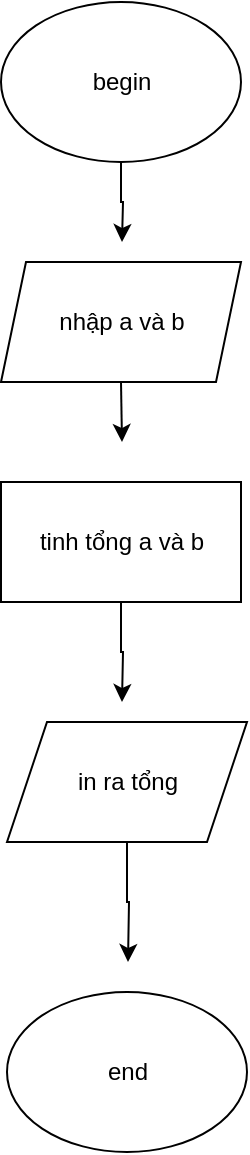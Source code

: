 <mxfile version="25.0.3">
  <diagram name="Trang-1" id="wHCXTxOX28G125Q4SG9T">
    <mxGraphModel dx="954" dy="647" grid="1" gridSize="10" guides="1" tooltips="1" connect="1" arrows="1" fold="1" page="1" pageScale="1" pageWidth="827" pageHeight="1169" math="0" shadow="0">
      <root>
        <mxCell id="0" />
        <mxCell id="1" parent="0" />
        <mxCell id="5H44cNNyPtTebJvEYgaW-11" style="edgeStyle=orthogonalEdgeStyle;rounded=0;orthogonalLoop=1;jettySize=auto;html=1;exitX=0.5;exitY=1;exitDx=0;exitDy=0;" edge="1" parent="1" source="5H44cNNyPtTebJvEYgaW-1">
          <mxGeometry relative="1" as="geometry">
            <mxPoint x="368" y="170" as="targetPoint" />
          </mxGeometry>
        </mxCell>
        <mxCell id="5H44cNNyPtTebJvEYgaW-1" value="begin" style="ellipse;whiteSpace=wrap;html=1;" vertex="1" parent="1">
          <mxGeometry x="307.5" y="50" width="120" height="80" as="geometry" />
        </mxCell>
        <mxCell id="5H44cNNyPtTebJvEYgaW-12" style="edgeStyle=orthogonalEdgeStyle;rounded=0;orthogonalLoop=1;jettySize=auto;html=1;exitX=0.5;exitY=1;exitDx=0;exitDy=0;" edge="1" parent="1" source="5H44cNNyPtTebJvEYgaW-8">
          <mxGeometry relative="1" as="geometry">
            <mxPoint x="368" y="270" as="targetPoint" />
          </mxGeometry>
        </mxCell>
        <mxCell id="5H44cNNyPtTebJvEYgaW-8" value="&lt;div&gt;nhập a và b&lt;/div&gt;" style="shape=parallelogram;perimeter=parallelogramPerimeter;whiteSpace=wrap;html=1;fixedSize=1;size=12.5;" vertex="1" parent="1">
          <mxGeometry x="307.5" y="180" width="120" height="60" as="geometry" />
        </mxCell>
        <mxCell id="5H44cNNyPtTebJvEYgaW-17" value="end" style="ellipse;whiteSpace=wrap;html=1;" vertex="1" parent="1">
          <mxGeometry x="310.5" y="545" width="120" height="80" as="geometry" />
        </mxCell>
        <mxCell id="5H44cNNyPtTebJvEYgaW-23" style="edgeStyle=orthogonalEdgeStyle;rounded=0;orthogonalLoop=1;jettySize=auto;html=1;exitX=0.5;exitY=1;exitDx=0;exitDy=0;" edge="1" parent="1" source="5H44cNNyPtTebJvEYgaW-21">
          <mxGeometry relative="1" as="geometry">
            <mxPoint x="368" y="400" as="targetPoint" />
          </mxGeometry>
        </mxCell>
        <mxCell id="5H44cNNyPtTebJvEYgaW-21" value="tinh tổng a và b" style="rounded=0;whiteSpace=wrap;html=1;" vertex="1" parent="1">
          <mxGeometry x="307.5" y="290" width="120" height="60" as="geometry" />
        </mxCell>
        <mxCell id="5H44cNNyPtTebJvEYgaW-24" style="edgeStyle=orthogonalEdgeStyle;rounded=0;orthogonalLoop=1;jettySize=auto;html=1;exitX=0.5;exitY=1;exitDx=0;exitDy=0;" edge="1" parent="1" source="5H44cNNyPtTebJvEYgaW-22">
          <mxGeometry relative="1" as="geometry">
            <mxPoint x="371" y="530" as="targetPoint" />
          </mxGeometry>
        </mxCell>
        <mxCell id="5H44cNNyPtTebJvEYgaW-22" value="in ra tổng" style="shape=parallelogram;perimeter=parallelogramPerimeter;whiteSpace=wrap;html=1;fixedSize=1;" vertex="1" parent="1">
          <mxGeometry x="310.5" y="410" width="120" height="60" as="geometry" />
        </mxCell>
      </root>
    </mxGraphModel>
  </diagram>
</mxfile>
